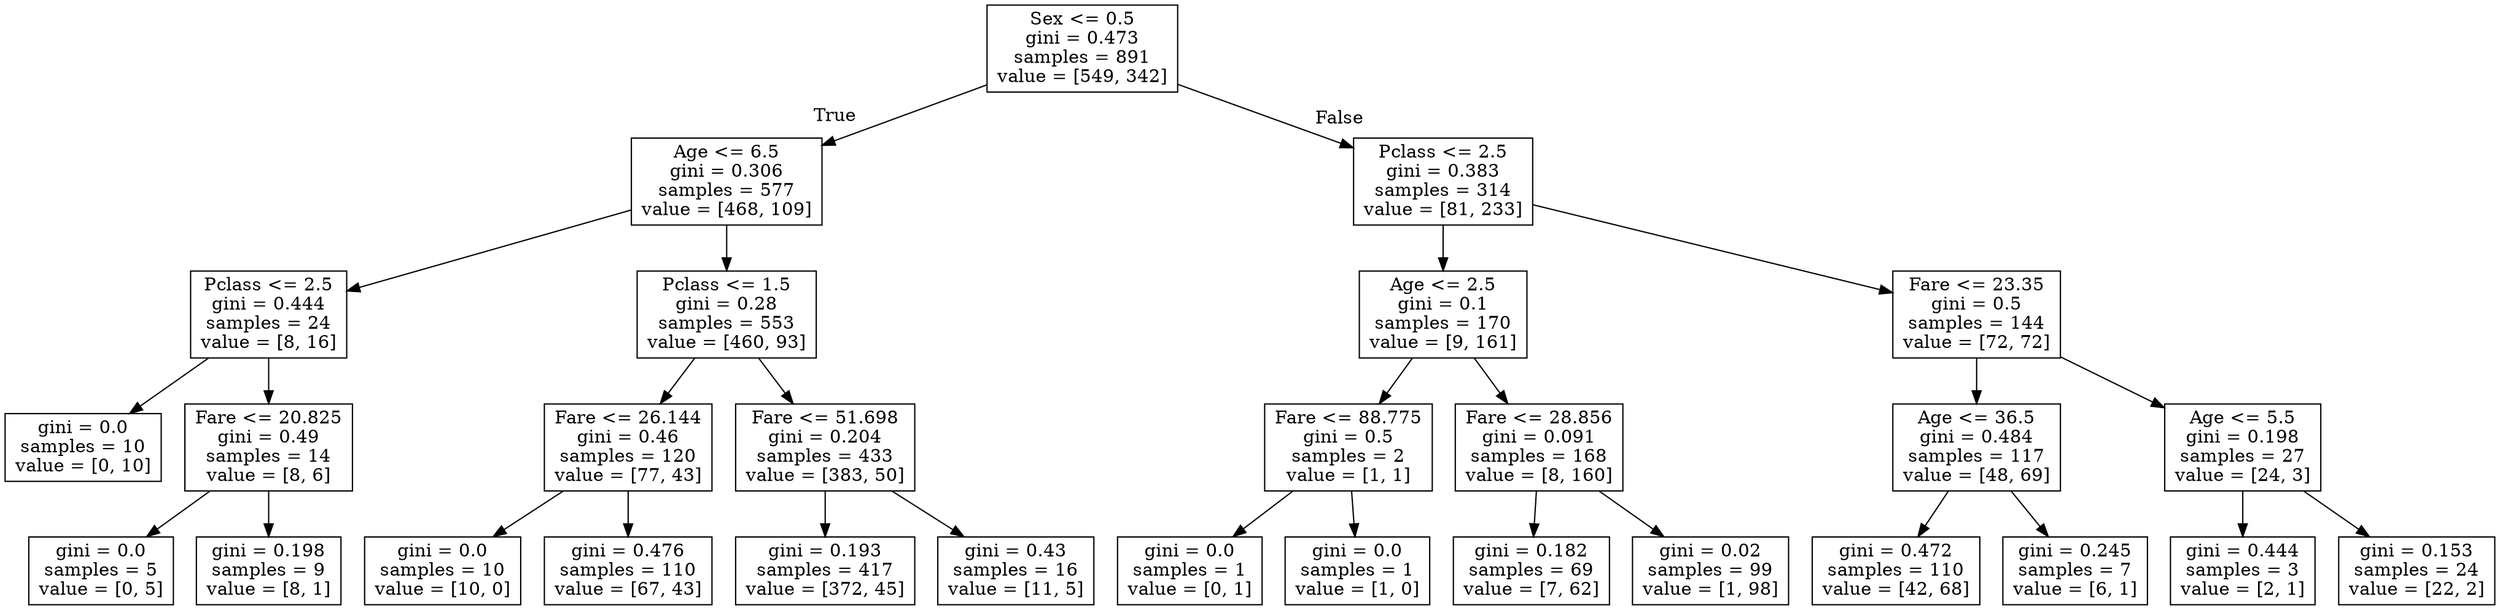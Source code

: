 digraph Tree {
node [shape=box] ;
0 [label="Sex <= 0.5\ngini = 0.473\nsamples = 891\nvalue = [549, 342]"] ;
1 [label="Age <= 6.5\ngini = 0.306\nsamples = 577\nvalue = [468, 109]"] ;
0 -> 1 [labeldistance=2.5, labelangle=45, headlabel="True"] ;
2 [label="Pclass <= 2.5\ngini = 0.444\nsamples = 24\nvalue = [8, 16]"] ;
1 -> 2 ;
3 [label="gini = 0.0\nsamples = 10\nvalue = [0, 10]"] ;
2 -> 3 ;
4 [label="Fare <= 20.825\ngini = 0.49\nsamples = 14\nvalue = [8, 6]"] ;
2 -> 4 ;
5 [label="gini = 0.0\nsamples = 5\nvalue = [0, 5]"] ;
4 -> 5 ;
6 [label="gini = 0.198\nsamples = 9\nvalue = [8, 1]"] ;
4 -> 6 ;
7 [label="Pclass <= 1.5\ngini = 0.28\nsamples = 553\nvalue = [460, 93]"] ;
1 -> 7 ;
8 [label="Fare <= 26.144\ngini = 0.46\nsamples = 120\nvalue = [77, 43]"] ;
7 -> 8 ;
9 [label="gini = 0.0\nsamples = 10\nvalue = [10, 0]"] ;
8 -> 9 ;
10 [label="gini = 0.476\nsamples = 110\nvalue = [67, 43]"] ;
8 -> 10 ;
11 [label="Fare <= 51.698\ngini = 0.204\nsamples = 433\nvalue = [383, 50]"] ;
7 -> 11 ;
12 [label="gini = 0.193\nsamples = 417\nvalue = [372, 45]"] ;
11 -> 12 ;
13 [label="gini = 0.43\nsamples = 16\nvalue = [11, 5]"] ;
11 -> 13 ;
14 [label="Pclass <= 2.5\ngini = 0.383\nsamples = 314\nvalue = [81, 233]"] ;
0 -> 14 [labeldistance=2.5, labelangle=-45, headlabel="False"] ;
15 [label="Age <= 2.5\ngini = 0.1\nsamples = 170\nvalue = [9, 161]"] ;
14 -> 15 ;
16 [label="Fare <= 88.775\ngini = 0.5\nsamples = 2\nvalue = [1, 1]"] ;
15 -> 16 ;
17 [label="gini = 0.0\nsamples = 1\nvalue = [0, 1]"] ;
16 -> 17 ;
18 [label="gini = 0.0\nsamples = 1\nvalue = [1, 0]"] ;
16 -> 18 ;
19 [label="Fare <= 28.856\ngini = 0.091\nsamples = 168\nvalue = [8, 160]"] ;
15 -> 19 ;
20 [label="gini = 0.182\nsamples = 69\nvalue = [7, 62]"] ;
19 -> 20 ;
21 [label="gini = 0.02\nsamples = 99\nvalue = [1, 98]"] ;
19 -> 21 ;
22 [label="Fare <= 23.35\ngini = 0.5\nsamples = 144\nvalue = [72, 72]"] ;
14 -> 22 ;
23 [label="Age <= 36.5\ngini = 0.484\nsamples = 117\nvalue = [48, 69]"] ;
22 -> 23 ;
24 [label="gini = 0.472\nsamples = 110\nvalue = [42, 68]"] ;
23 -> 24 ;
25 [label="gini = 0.245\nsamples = 7\nvalue = [6, 1]"] ;
23 -> 25 ;
26 [label="Age <= 5.5\ngini = 0.198\nsamples = 27\nvalue = [24, 3]"] ;
22 -> 26 ;
27 [label="gini = 0.444\nsamples = 3\nvalue = [2, 1]"] ;
26 -> 27 ;
28 [label="gini = 0.153\nsamples = 24\nvalue = [22, 2]"] ;
26 -> 28 ;
}